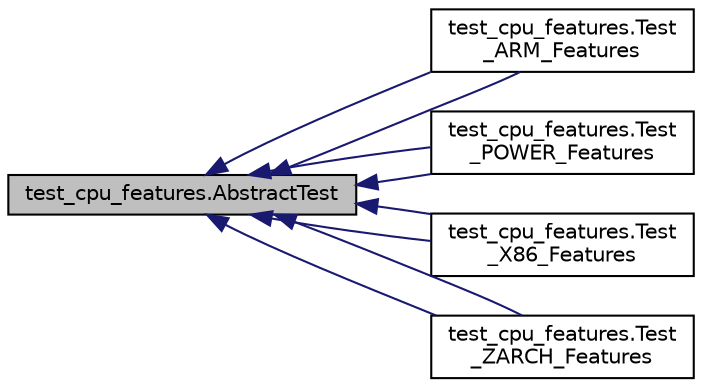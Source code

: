 digraph "test_cpu_features.AbstractTest"
{
 // LATEX_PDF_SIZE
  edge [fontname="Helvetica",fontsize="10",labelfontname="Helvetica",labelfontsize="10"];
  node [fontname="Helvetica",fontsize="10",shape=record];
  rankdir="LR";
  Node1 [label="test_cpu_features.AbstractTest",height=0.2,width=0.4,color="black", fillcolor="grey75", style="filled", fontcolor="black",tooltip=" "];
  Node1 -> Node2 [dir="back",color="midnightblue",fontsize="10",style="solid",fontname="Helvetica"];
  Node2 [label="test_cpu_features.Test\l_ARM_Features",height=0.2,width=0.4,color="black", fillcolor="white", style="filled",URL="$classtest__cpu__features_1_1Test__ARM__Features.html",tooltip=" "];
  Node1 -> Node2 [dir="back",color="midnightblue",fontsize="10",style="solid",fontname="Helvetica"];
  Node1 -> Node3 [dir="back",color="midnightblue",fontsize="10",style="solid",fontname="Helvetica"];
  Node3 [label="test_cpu_features.Test\l_POWER_Features",height=0.2,width=0.4,color="black", fillcolor="white", style="filled",URL="$classtest__cpu__features_1_1Test__POWER__Features.html",tooltip=" "];
  Node1 -> Node3 [dir="back",color="midnightblue",fontsize="10",style="solid",fontname="Helvetica"];
  Node1 -> Node4 [dir="back",color="midnightblue",fontsize="10",style="solid",fontname="Helvetica"];
  Node4 [label="test_cpu_features.Test\l_X86_Features",height=0.2,width=0.4,color="black", fillcolor="white", style="filled",URL="$classtest__cpu__features_1_1Test__X86__Features.html",tooltip=" "];
  Node1 -> Node4 [dir="back",color="midnightblue",fontsize="10",style="solid",fontname="Helvetica"];
  Node1 -> Node5 [dir="back",color="midnightblue",fontsize="10",style="solid",fontname="Helvetica"];
  Node5 [label="test_cpu_features.Test\l_ZARCH_Features",height=0.2,width=0.4,color="black", fillcolor="white", style="filled",URL="$classtest__cpu__features_1_1Test__ZARCH__Features.html",tooltip=" "];
  Node1 -> Node5 [dir="back",color="midnightblue",fontsize="10",style="solid",fontname="Helvetica"];
}

